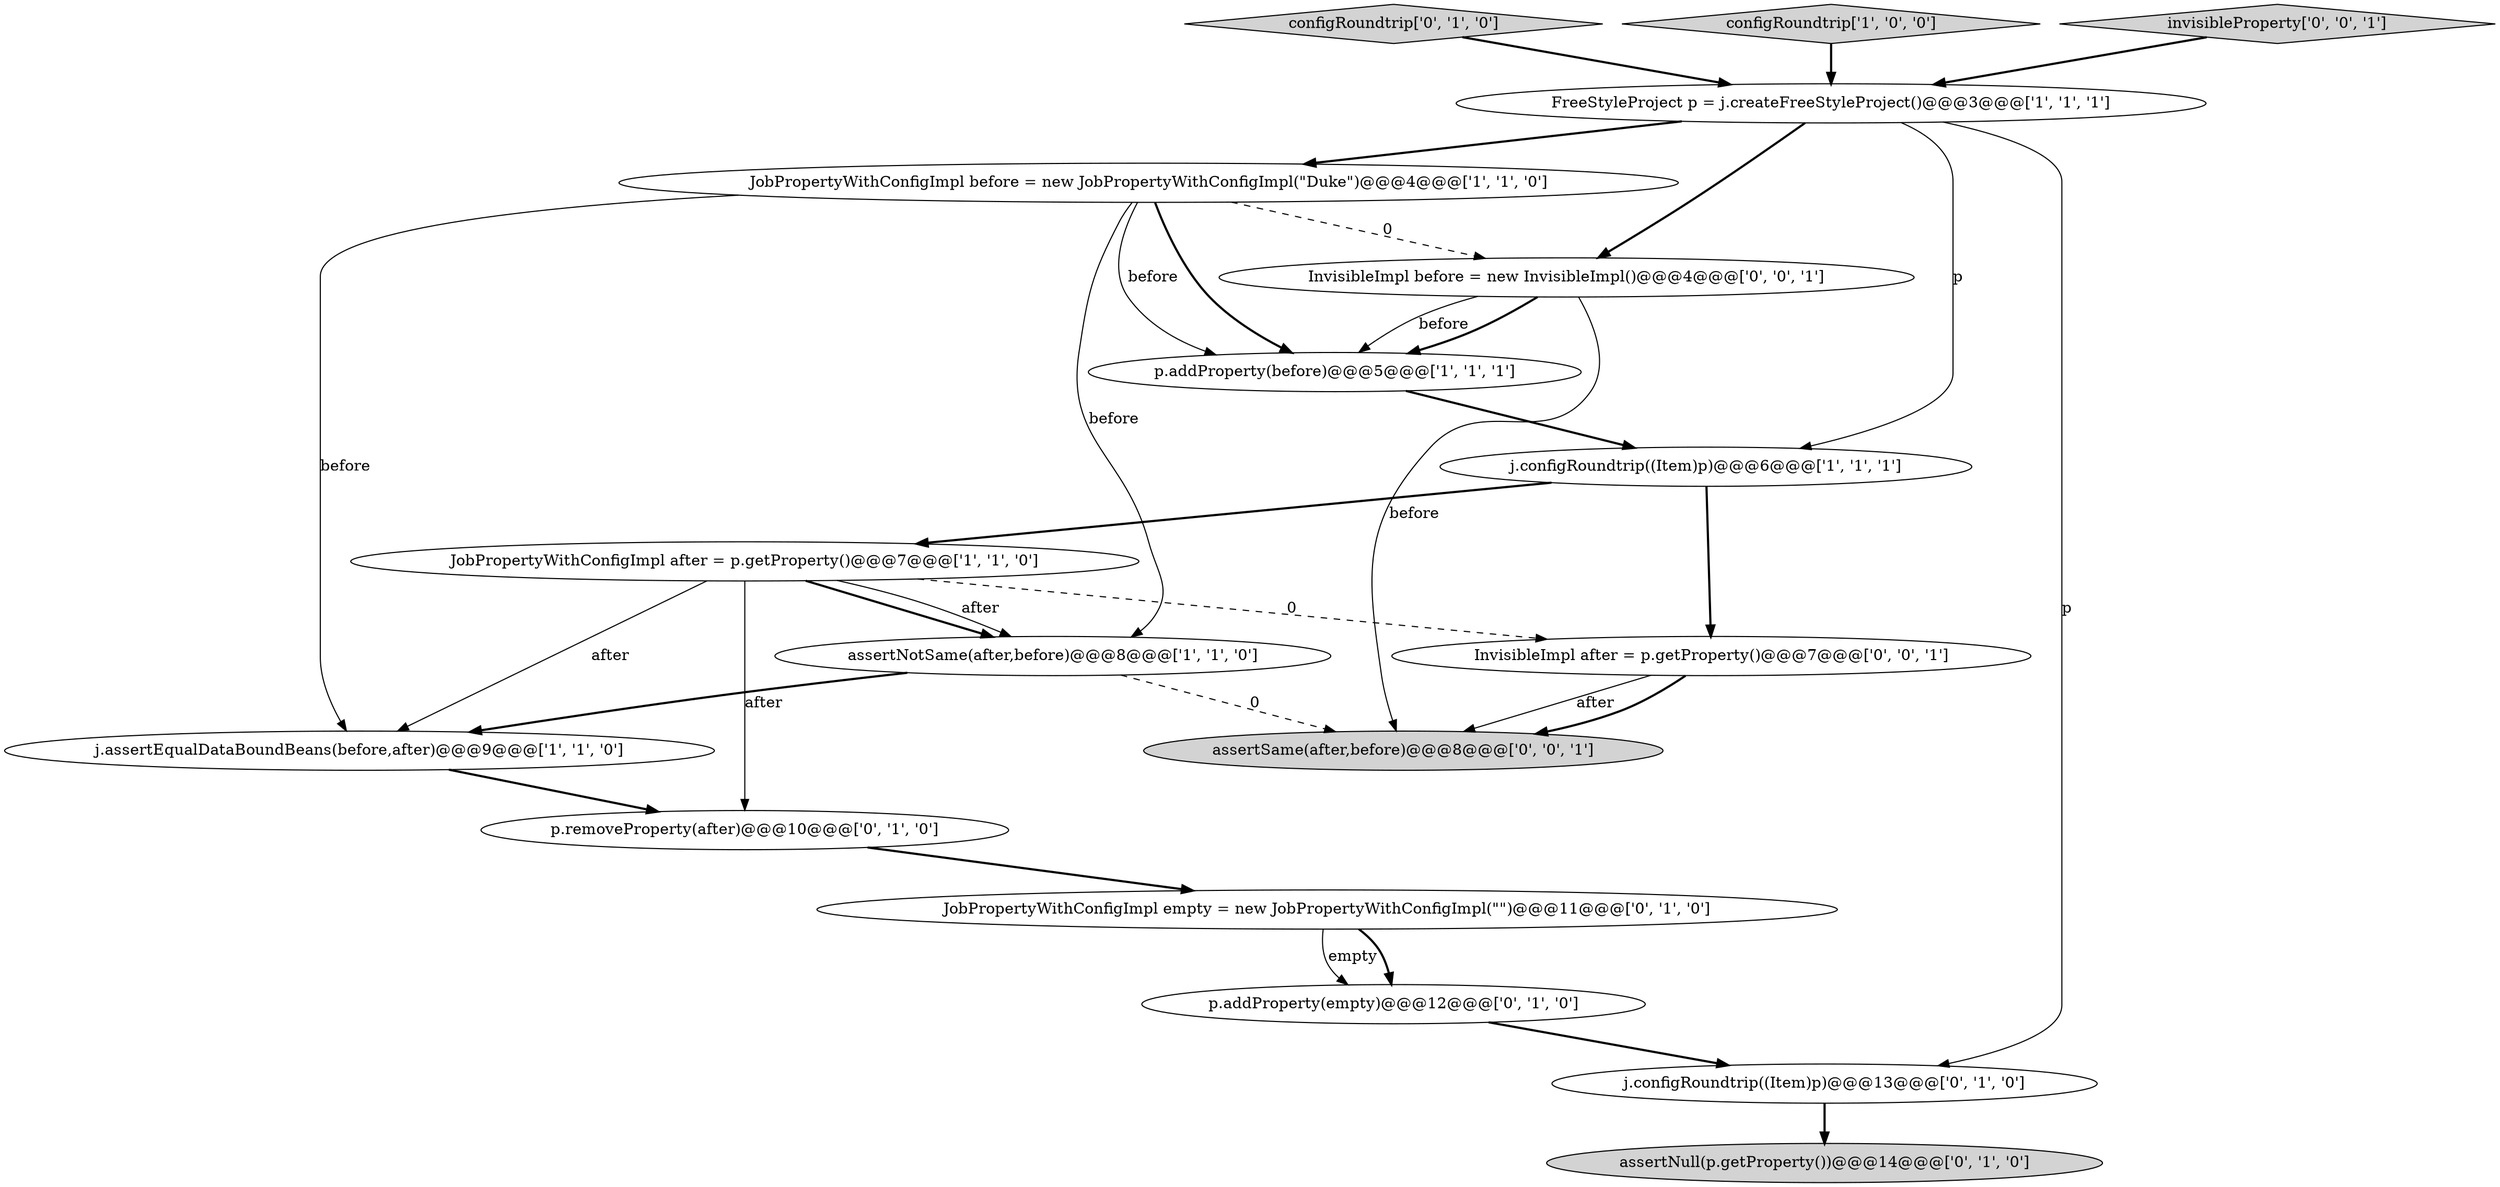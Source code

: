 digraph {
5 [style = filled, label = "FreeStyleProject p = j.createFreeStyleProject()@@@3@@@['1', '1', '1']", fillcolor = white, shape = ellipse image = "AAA0AAABBB1BBB"];
6 [style = filled, label = "p.addProperty(before)@@@5@@@['1', '1', '1']", fillcolor = white, shape = ellipse image = "AAA0AAABBB1BBB"];
15 [style = filled, label = "assertSame(after,before)@@@8@@@['0', '0', '1']", fillcolor = lightgray, shape = ellipse image = "AAA0AAABBB3BBB"];
16 [style = filled, label = "InvisibleImpl before = new InvisibleImpl()@@@4@@@['0', '0', '1']", fillcolor = white, shape = ellipse image = "AAA0AAABBB3BBB"];
2 [style = filled, label = "j.assertEqualDataBoundBeans(before,after)@@@9@@@['1', '1', '0']", fillcolor = white, shape = ellipse image = "AAA0AAABBB1BBB"];
0 [style = filled, label = "JobPropertyWithConfigImpl before = new JobPropertyWithConfigImpl(\"Duke\")@@@4@@@['1', '1', '0']", fillcolor = white, shape = ellipse image = "AAA0AAABBB1BBB"];
7 [style = filled, label = "j.configRoundtrip((Item)p)@@@6@@@['1', '1', '1']", fillcolor = white, shape = ellipse image = "AAA0AAABBB1BBB"];
8 [style = filled, label = "assertNull(p.getProperty())@@@14@@@['0', '1', '0']", fillcolor = lightgray, shape = ellipse image = "AAA1AAABBB2BBB"];
11 [style = filled, label = "j.configRoundtrip((Item)p)@@@13@@@['0', '1', '0']", fillcolor = white, shape = ellipse image = "AAA1AAABBB2BBB"];
14 [style = filled, label = "InvisibleImpl after = p.getProperty()@@@7@@@['0', '0', '1']", fillcolor = white, shape = ellipse image = "AAA0AAABBB3BBB"];
9 [style = filled, label = "configRoundtrip['0', '1', '0']", fillcolor = lightgray, shape = diamond image = "AAA0AAABBB2BBB"];
3 [style = filled, label = "configRoundtrip['1', '0', '0']", fillcolor = lightgray, shape = diamond image = "AAA0AAABBB1BBB"];
10 [style = filled, label = "p.addProperty(empty)@@@12@@@['0', '1', '0']", fillcolor = white, shape = ellipse image = "AAA1AAABBB2BBB"];
17 [style = filled, label = "invisibleProperty['0', '0', '1']", fillcolor = lightgray, shape = diamond image = "AAA0AAABBB3BBB"];
13 [style = filled, label = "JobPropertyWithConfigImpl empty = new JobPropertyWithConfigImpl(\"\")@@@11@@@['0', '1', '0']", fillcolor = white, shape = ellipse image = "AAA1AAABBB2BBB"];
4 [style = filled, label = "JobPropertyWithConfigImpl after = p.getProperty()@@@7@@@['1', '1', '0']", fillcolor = white, shape = ellipse image = "AAA0AAABBB1BBB"];
1 [style = filled, label = "assertNotSame(after,before)@@@8@@@['1', '1', '0']", fillcolor = white, shape = ellipse image = "AAA0AAABBB1BBB"];
12 [style = filled, label = "p.removeProperty(after)@@@10@@@['0', '1', '0']", fillcolor = white, shape = ellipse image = "AAA1AAABBB2BBB"];
0->6 [style = bold, label=""];
4->14 [style = dashed, label="0"];
4->2 [style = solid, label="after"];
16->6 [style = solid, label="before"];
10->11 [style = bold, label=""];
0->2 [style = solid, label="before"];
3->5 [style = bold, label=""];
4->1 [style = bold, label=""];
12->13 [style = bold, label=""];
7->14 [style = bold, label=""];
5->11 [style = solid, label="p"];
14->15 [style = solid, label="after"];
0->16 [style = dashed, label="0"];
5->0 [style = bold, label=""];
13->10 [style = solid, label="empty"];
7->4 [style = bold, label=""];
11->8 [style = bold, label=""];
0->6 [style = solid, label="before"];
0->1 [style = solid, label="before"];
16->6 [style = bold, label=""];
1->15 [style = dashed, label="0"];
4->12 [style = solid, label="after"];
6->7 [style = bold, label=""];
13->10 [style = bold, label=""];
16->15 [style = solid, label="before"];
14->15 [style = bold, label=""];
9->5 [style = bold, label=""];
4->1 [style = solid, label="after"];
1->2 [style = bold, label=""];
5->16 [style = bold, label=""];
17->5 [style = bold, label=""];
5->7 [style = solid, label="p"];
2->12 [style = bold, label=""];
}

